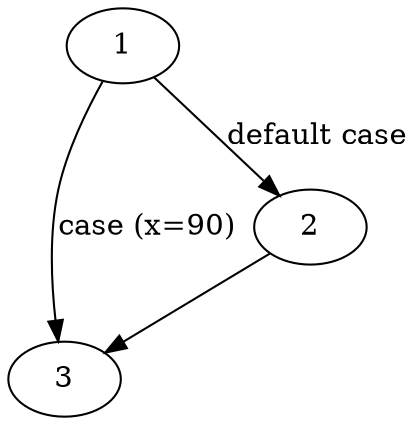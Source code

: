 strict digraph "c_isalnum" {
	// Node definitions.
	1 [entry=true];
	3;
	2;

	// Edge definitions.
	1 -> 3 [
		cond="case (x=90)"
		label="case (x=90)"
	];
	1 -> 2 [
		cond="default case"
		label="default case"
	];
	2 -> 3;
}